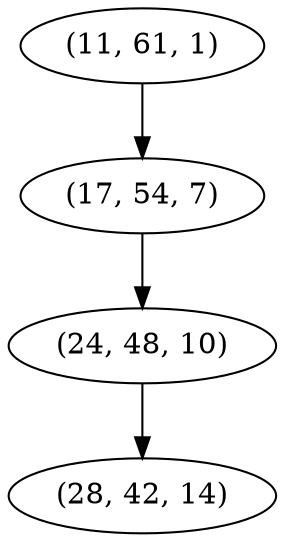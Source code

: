 digraph tree {
    "(11, 61, 1)";
    "(17, 54, 7)";
    "(24, 48, 10)";
    "(28, 42, 14)";
    "(11, 61, 1)" -> "(17, 54, 7)";
    "(17, 54, 7)" -> "(24, 48, 10)";
    "(24, 48, 10)" -> "(28, 42, 14)";
}
